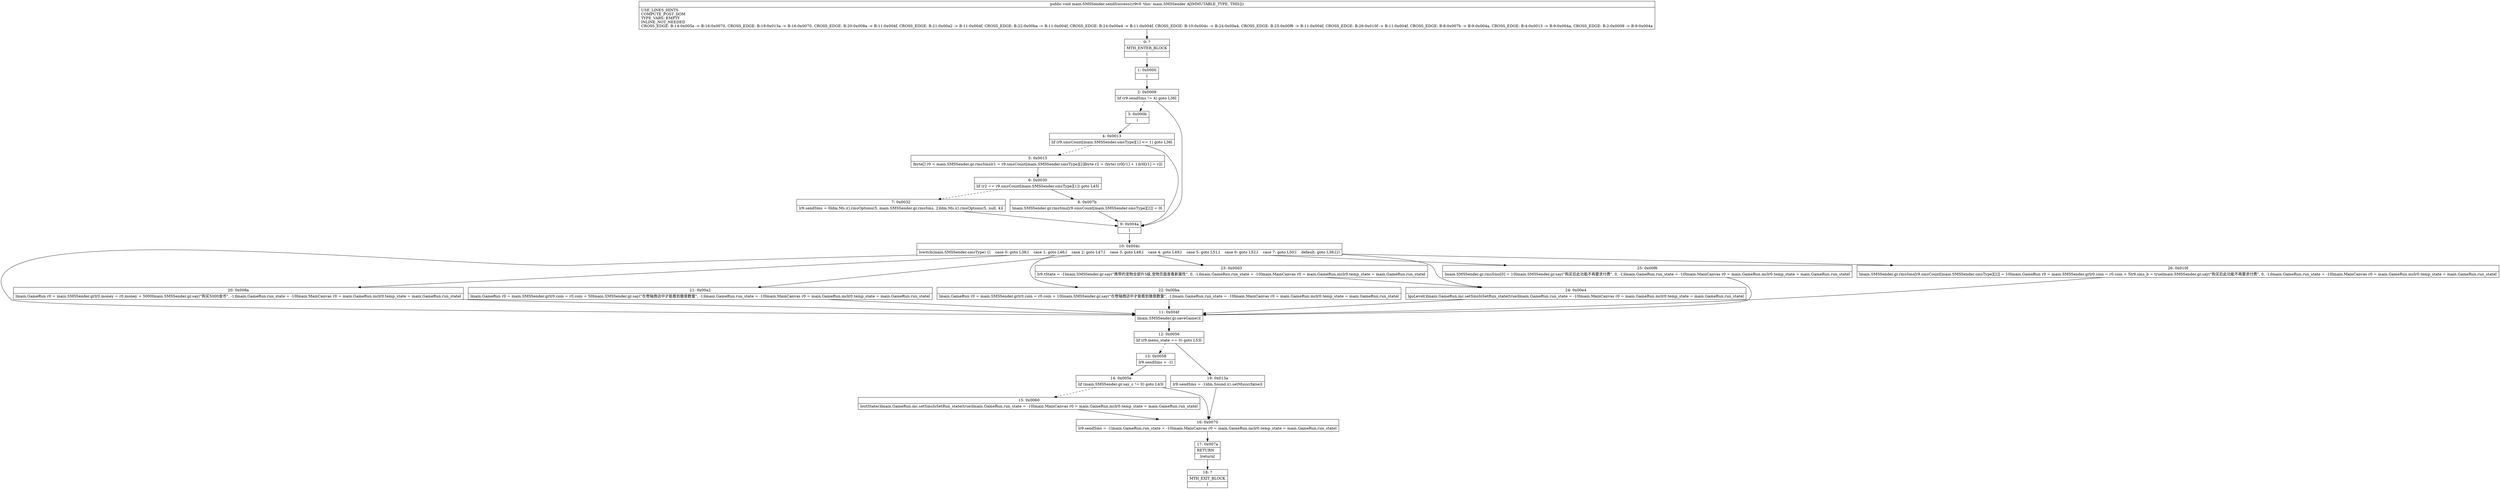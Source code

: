 digraph "CFG formain.SMSSender.sendSuccess()V" {
Node_0 [shape=record,label="{0\:\ ?|MTH_ENTER_BLOCK\l|l}"];
Node_1 [shape=record,label="{1\:\ 0x0000|l}"];
Node_2 [shape=record,label="{2\:\ 0x0009|lif (r9.sendSms != 4) goto L36l}"];
Node_3 [shape=record,label="{3\:\ 0x000b|l}"];
Node_4 [shape=record,label="{4\:\ 0x0013|lif (r9.smsCount[main.SMSSender.smsType][1] \<= 1) goto L36l}"];
Node_5 [shape=record,label="{5\:\ 0x0015|lbyte[] r0 = main.SMSSender.gr.rmsSmslr1 = r9.smsCount[main.SMSSender.smsType][2]lbyte r2 = (byte) (r0[r1] + 1)lr0[r1] = r2l}"];
Node_6 [shape=record,label="{6\:\ 0x0030|lif (r2 == r9.smsCount[main.SMSSender.smsType][1]) goto L45l}"];
Node_7 [shape=record,label="{7\:\ 0x0032|lr9.sendSms = 0ldm.Ms.i().rmsOptions(5, main.SMSSender.gr.rmsSms, 2)ldm.Ms.i().rmsOptions(5, null, 4)l}"];
Node_8 [shape=record,label="{8\:\ 0x007b|lmain.SMSSender.gr.rmsSms[r9.smsCount[main.SMSSender.smsType][2]] = 0l}"];
Node_9 [shape=record,label="{9\:\ 0x004a|l}"];
Node_10 [shape=record,label="{10\:\ 0x004c|lswitch(main.SMSSender.smsType) \{l    case 0: goto L38;l    case 1: goto L46;l    case 2: goto L47;l    case 3: goto L48;l    case 4: goto L49;l    case 5: goto L51;l    case 6: goto L52;l    case 7: goto L50;l    default: goto L38;l\}l}"];
Node_11 [shape=record,label="{11\:\ 0x004f|lmain.SMSSender.gr.saveGame()l}"];
Node_12 [shape=record,label="{12\:\ 0x0056|lif (r9.menu_state == 0) goto L53l}"];
Node_13 [shape=record,label="{13\:\ 0x0058|lr9.sendSms = \-1l}"];
Node_14 [shape=record,label="{14\:\ 0x005e|lif (main.SMSSender.gr.say_c != 0) goto L43l}"];
Node_15 [shape=record,label="{15\:\ 0x0060|loutState()lmain.GameRun.mc.setSmsIsSetRun_state(true)lmain.GameRun.run_state = \-10lmain.MainCanvas r0 = main.GameRun.mclr0.temp_state = main.GameRun.run_statel}"];
Node_16 [shape=record,label="{16\:\ 0x0070|lr9.sendSms = \-1lmain.GameRun.run_state = \-10lmain.MainCanvas r0 = main.GameRun.mclr0.temp_state = main.GameRun.run_statel}"];
Node_17 [shape=record,label="{17\:\ 0x007a|RETURN\l|lreturnl}"];
Node_18 [shape=record,label="{18\:\ ?|MTH_EXIT_BLOCK\l|l}"];
Node_19 [shape=record,label="{19\:\ 0x013a|lr9.sendSms = \-1ldm.Sound.i().setMusic(false)l}"];
Node_20 [shape=record,label="{20\:\ 0x008a|lmain.GameRun r0 = main.SMSSender.grlr0.money = r0.money + 5000lmain.SMSSender.gr.say(\"购买5000金币\", \-1)lmain.GameRun.run_state = \-10lmain.MainCanvas r0 = main.GameRun.mclr0.temp_state = main.GameRun.run_statel}"];
Node_21 [shape=record,label="{21\:\ 0x00a2|lmain.GameRun r0 = main.SMSSender.grlr0.coin = r0.coin + 50lmain.SMSSender.gr.say(\"在卷轴商店中才能看到徽章数量\", \-1)lmain.GameRun.run_state = \-10lmain.MainCanvas r0 = main.GameRun.mclr0.temp_state = main.GameRun.run_statel}"];
Node_22 [shape=record,label="{22\:\ 0x00ba|lmain.GameRun r0 = main.SMSSender.grlr0.coin = r0.coin + 10lmain.SMSSender.gr.say(\"在卷轴商店中才能看到徽章数量\", \-1)lmain.GameRun.run_state = \-10lmain.MainCanvas r0 = main.GameRun.mclr0.temp_state = main.GameRun.run_statel}"];
Node_23 [shape=record,label="{23\:\ 0x00d3|lr9.tState = \-1lmain.SMSSender.gr.say(\"携带的宠物全部升5级,宠物页面查看新属性\", 0, \-1)lmain.GameRun.run_state = \-10lmain.MainCanvas r0 = main.GameRun.mclr0.temp_state = main.GameRun.run_statel}"];
Node_24 [shape=record,label="{24\:\ 0x00e4|lgoLevel()lmain.GameRun.mc.setSmsIsSetRun_state(true)lmain.GameRun.run_state = \-10lmain.MainCanvas r0 = main.GameRun.mclr0.temp_state = main.GameRun.run_statel}"];
Node_25 [shape=record,label="{25\:\ 0x00f6|lmain.SMSSender.gr.rmsSms[0] = 10lmain.SMSSender.gr.say(\"购买后此功能不再要求付费\", 0, \-1)lmain.GameRun.run_state = \-10lmain.MainCanvas r0 = main.GameRun.mclr0.temp_state = main.GameRun.run_statel}"];
Node_26 [shape=record,label="{26\:\ 0x010f|lmain.SMSSender.gr.rmsSms[r9.smsCount[main.SMSSender.smsType][2]] = 10lmain.GameRun r0 = main.SMSSender.grlr0.coin = r0.coin + 5lr9.sms_b = truelmain.SMSSender.gr.say(\"购买后此功能不再要求付费\", 0, \-1)lmain.GameRun.run_state = \-10lmain.MainCanvas r0 = main.GameRun.mclr0.temp_state = main.GameRun.run_statel}"];
MethodNode[shape=record,label="{public void main.SMSSender.sendSuccess((r9v0 'this' main.SMSSender A[IMMUTABLE_TYPE, THIS]))  | USE_LINES_HINTS\lCOMPUTE_POST_DOM\lTYPE_VARS: EMPTY\lINLINE_NOT_NEEDED\lCROSS_EDGE: B:14:0x005e \-\> B:16:0x0070, CROSS_EDGE: B:19:0x013a \-\> B:16:0x0070, CROSS_EDGE: B:20:0x008a \-\> B:11:0x004f, CROSS_EDGE: B:21:0x00a2 \-\> B:11:0x004f, CROSS_EDGE: B:22:0x00ba \-\> B:11:0x004f, CROSS_EDGE: B:24:0x00e4 \-\> B:11:0x004f, CROSS_EDGE: B:10:0x004c \-\> B:24:0x00e4, CROSS_EDGE: B:25:0x00f6 \-\> B:11:0x004f, CROSS_EDGE: B:26:0x010f \-\> B:11:0x004f, CROSS_EDGE: B:8:0x007b \-\> B:9:0x004a, CROSS_EDGE: B:4:0x0013 \-\> B:9:0x004a, CROSS_EDGE: B:2:0x0009 \-\> B:9:0x004a\l}"];
MethodNode -> Node_0;
Node_0 -> Node_1;
Node_1 -> Node_2;
Node_2 -> Node_3[style=dashed];
Node_2 -> Node_9;
Node_3 -> Node_4;
Node_4 -> Node_5[style=dashed];
Node_4 -> Node_9;
Node_5 -> Node_6;
Node_6 -> Node_7[style=dashed];
Node_6 -> Node_8;
Node_7 -> Node_9;
Node_8 -> Node_9;
Node_9 -> Node_10;
Node_10 -> Node_11;
Node_10 -> Node_20;
Node_10 -> Node_21;
Node_10 -> Node_22;
Node_10 -> Node_23;
Node_10 -> Node_24;
Node_10 -> Node_25;
Node_10 -> Node_26;
Node_11 -> Node_12;
Node_12 -> Node_13[style=dashed];
Node_12 -> Node_19;
Node_13 -> Node_14;
Node_14 -> Node_15[style=dashed];
Node_14 -> Node_16;
Node_15 -> Node_16;
Node_16 -> Node_17;
Node_17 -> Node_18;
Node_19 -> Node_16;
Node_20 -> Node_11;
Node_21 -> Node_11;
Node_22 -> Node_11;
Node_23 -> Node_24;
Node_24 -> Node_11;
Node_25 -> Node_11;
Node_26 -> Node_11;
}


